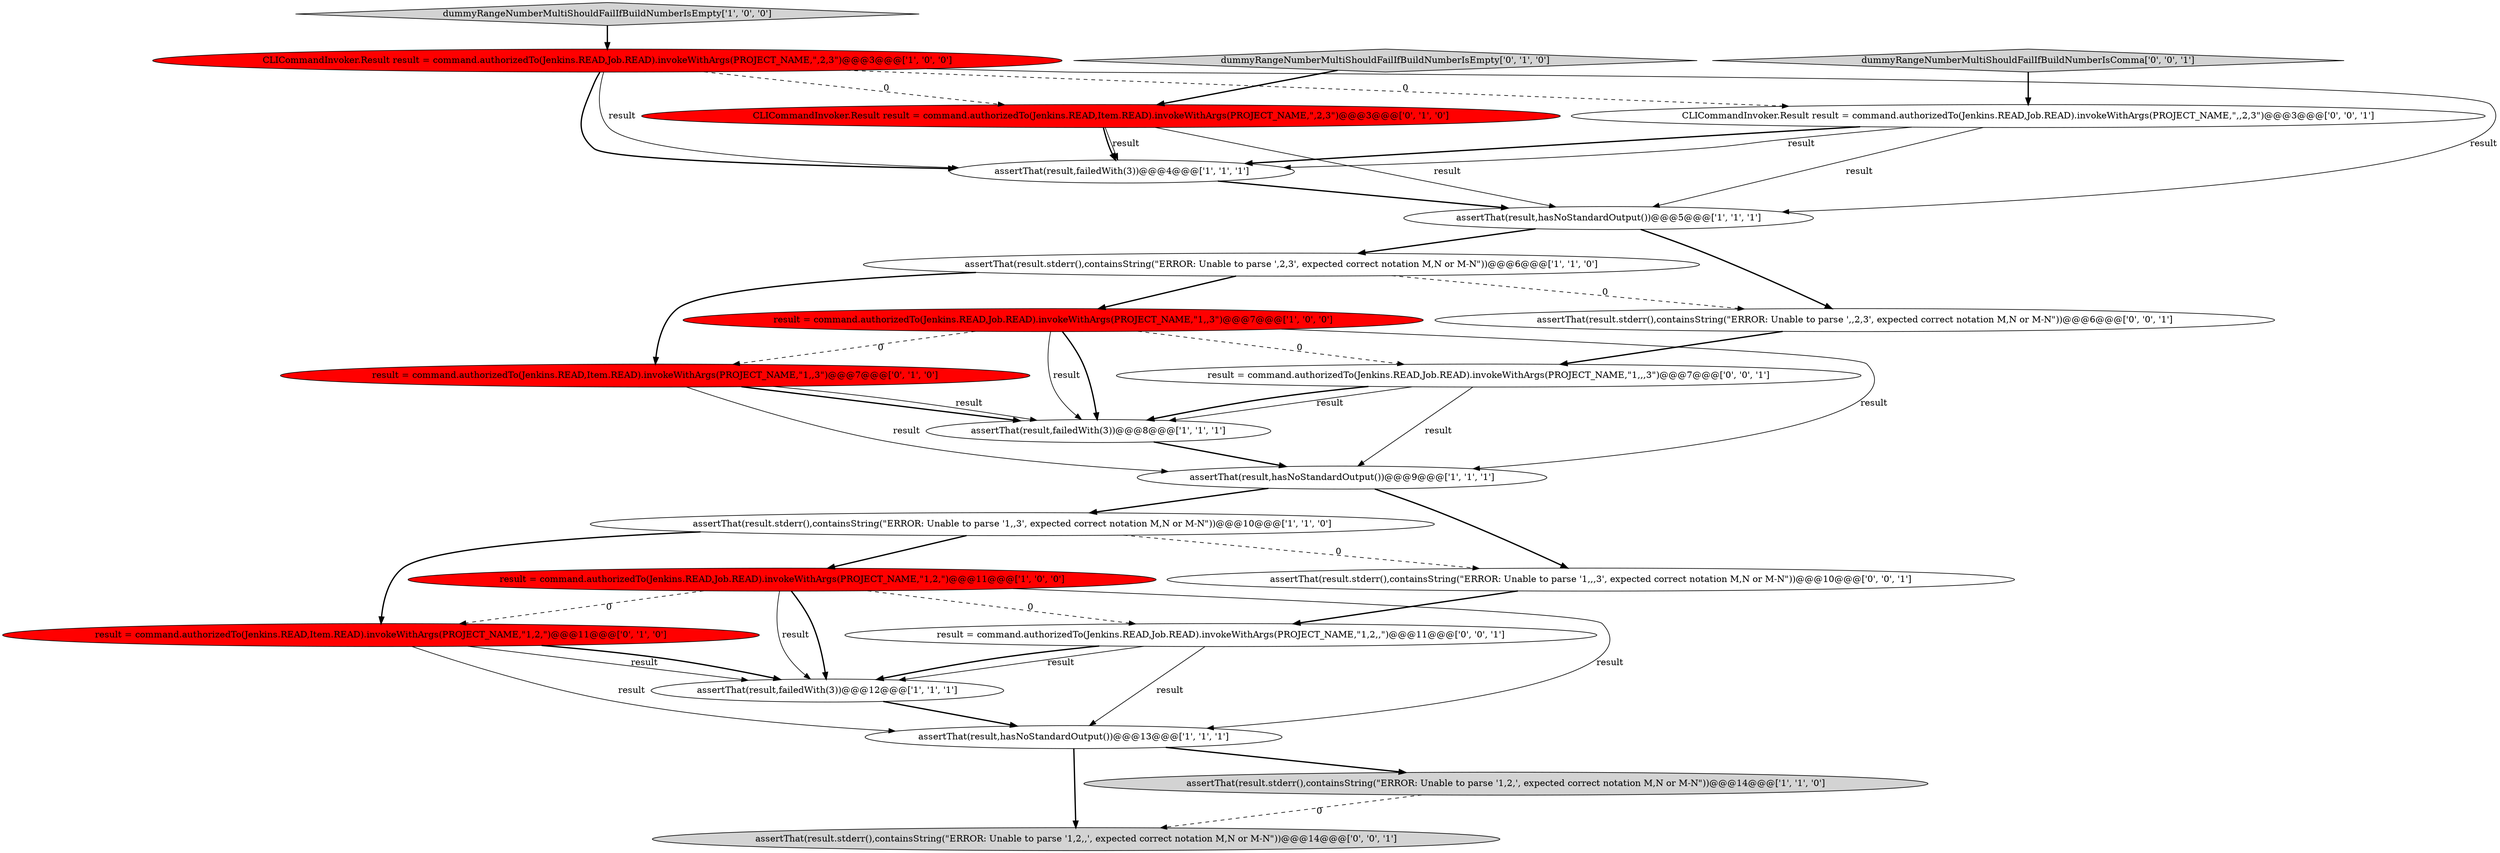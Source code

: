 digraph {
10 [style = filled, label = "assertThat(result,failedWith(3))@@@4@@@['1', '1', '1']", fillcolor = white, shape = ellipse image = "AAA0AAABBB1BBB"];
3 [style = filled, label = "assertThat(result,failedWith(3))@@@8@@@['1', '1', '1']", fillcolor = white, shape = ellipse image = "AAA0AAABBB1BBB"];
9 [style = filled, label = "result = command.authorizedTo(Jenkins.READ,Job.READ).invokeWithArgs(PROJECT_NAME,\"1,2,\")@@@11@@@['1', '0', '0']", fillcolor = red, shape = ellipse image = "AAA1AAABBB1BBB"];
11 [style = filled, label = "assertThat(result,hasNoStandardOutput())@@@13@@@['1', '1', '1']", fillcolor = white, shape = ellipse image = "AAA0AAABBB1BBB"];
17 [style = filled, label = "result = command.authorizedTo(Jenkins.READ,Job.READ).invokeWithArgs(PROJECT_NAME,\"1,,,3\")@@@7@@@['0', '0', '1']", fillcolor = white, shape = ellipse image = "AAA0AAABBB3BBB"];
0 [style = filled, label = "assertThat(result.stderr(),containsString(\"ERROR: Unable to parse '1,,3', expected correct notation M,N or M-N\"))@@@10@@@['1', '1', '0']", fillcolor = white, shape = ellipse image = "AAA0AAABBB1BBB"];
20 [style = filled, label = "CLICommandInvoker.Result result = command.authorizedTo(Jenkins.READ,Job.READ).invokeWithArgs(PROJECT_NAME,\",,2,3\")@@@3@@@['0', '0', '1']", fillcolor = white, shape = ellipse image = "AAA0AAABBB3BBB"];
15 [style = filled, label = "result = command.authorizedTo(Jenkins.READ,Item.READ).invokeWithArgs(PROJECT_NAME,\"1,,3\")@@@7@@@['0', '1', '0']", fillcolor = red, shape = ellipse image = "AAA1AAABBB2BBB"];
5 [style = filled, label = "result = command.authorizedTo(Jenkins.READ,Job.READ).invokeWithArgs(PROJECT_NAME,\"1,,3\")@@@7@@@['1', '0', '0']", fillcolor = red, shape = ellipse image = "AAA1AAABBB1BBB"];
18 [style = filled, label = "dummyRangeNumberMultiShouldFailIfBuildNumberIsComma['0', '0', '1']", fillcolor = lightgray, shape = diamond image = "AAA0AAABBB3BBB"];
19 [style = filled, label = "assertThat(result.stderr(),containsString(\"ERROR: Unable to parse '1,,,3', expected correct notation M,N or M-N\"))@@@10@@@['0', '0', '1']", fillcolor = white, shape = ellipse image = "AAA0AAABBB3BBB"];
21 [style = filled, label = "result = command.authorizedTo(Jenkins.READ,Job.READ).invokeWithArgs(PROJECT_NAME,\"1,2,,\")@@@11@@@['0', '0', '1']", fillcolor = white, shape = ellipse image = "AAA0AAABBB3BBB"];
16 [style = filled, label = "CLICommandInvoker.Result result = command.authorizedTo(Jenkins.READ,Item.READ).invokeWithArgs(PROJECT_NAME,\",2,3\")@@@3@@@['0', '1', '0']", fillcolor = red, shape = ellipse image = "AAA1AAABBB2BBB"];
14 [style = filled, label = "result = command.authorizedTo(Jenkins.READ,Item.READ).invokeWithArgs(PROJECT_NAME,\"1,2,\")@@@11@@@['0', '1', '0']", fillcolor = red, shape = ellipse image = "AAA1AAABBB2BBB"];
7 [style = filled, label = "assertThat(result.stderr(),containsString(\"ERROR: Unable to parse '1,2,', expected correct notation M,N or M-N\"))@@@14@@@['1', '1', '0']", fillcolor = lightgray, shape = ellipse image = "AAA0AAABBB1BBB"];
23 [style = filled, label = "assertThat(result.stderr(),containsString(\"ERROR: Unable to parse ',,2,3', expected correct notation M,N or M-N\"))@@@6@@@['0', '0', '1']", fillcolor = white, shape = ellipse image = "AAA0AAABBB3BBB"];
12 [style = filled, label = "assertThat(result,hasNoStandardOutput())@@@9@@@['1', '1', '1']", fillcolor = white, shape = ellipse image = "AAA0AAABBB1BBB"];
13 [style = filled, label = "dummyRangeNumberMultiShouldFailIfBuildNumberIsEmpty['0', '1', '0']", fillcolor = lightgray, shape = diamond image = "AAA0AAABBB2BBB"];
1 [style = filled, label = "dummyRangeNumberMultiShouldFailIfBuildNumberIsEmpty['1', '0', '0']", fillcolor = lightgray, shape = diamond image = "AAA0AAABBB1BBB"];
6 [style = filled, label = "assertThat(result.stderr(),containsString(\"ERROR: Unable to parse ',2,3', expected correct notation M,N or M-N\"))@@@6@@@['1', '1', '0']", fillcolor = white, shape = ellipse image = "AAA0AAABBB1BBB"];
8 [style = filled, label = "assertThat(result,hasNoStandardOutput())@@@5@@@['1', '1', '1']", fillcolor = white, shape = ellipse image = "AAA0AAABBB1BBB"];
2 [style = filled, label = "assertThat(result,failedWith(3))@@@12@@@['1', '1', '1']", fillcolor = white, shape = ellipse image = "AAA0AAABBB1BBB"];
22 [style = filled, label = "assertThat(result.stderr(),containsString(\"ERROR: Unable to parse '1,2,,', expected correct notation M,N or M-N\"))@@@14@@@['0', '0', '1']", fillcolor = lightgray, shape = ellipse image = "AAA0AAABBB3BBB"];
4 [style = filled, label = "CLICommandInvoker.Result result = command.authorizedTo(Jenkins.READ,Job.READ).invokeWithArgs(PROJECT_NAME,\",2,3\")@@@3@@@['1', '0', '0']", fillcolor = red, shape = ellipse image = "AAA1AAABBB1BBB"];
5->3 [style = bold, label=""];
4->10 [style = bold, label=""];
1->4 [style = bold, label=""];
0->9 [style = bold, label=""];
4->16 [style = dashed, label="0"];
8->23 [style = bold, label=""];
20->10 [style = solid, label="result"];
9->2 [style = bold, label=""];
16->10 [style = bold, label=""];
0->19 [style = dashed, label="0"];
14->2 [style = solid, label="result"];
9->2 [style = solid, label="result"];
16->8 [style = solid, label="result"];
16->10 [style = solid, label="result"];
8->6 [style = bold, label=""];
3->12 [style = bold, label=""];
15->3 [style = bold, label=""];
12->0 [style = bold, label=""];
21->2 [style = solid, label="result"];
4->10 [style = solid, label="result"];
14->11 [style = solid, label="result"];
13->16 [style = bold, label=""];
21->11 [style = solid, label="result"];
6->15 [style = bold, label=""];
21->2 [style = bold, label=""];
17->12 [style = solid, label="result"];
20->10 [style = bold, label=""];
5->3 [style = solid, label="result"];
17->3 [style = solid, label="result"];
6->5 [style = bold, label=""];
0->14 [style = bold, label=""];
9->11 [style = solid, label="result"];
18->20 [style = bold, label=""];
9->14 [style = dashed, label="0"];
5->17 [style = dashed, label="0"];
10->8 [style = bold, label=""];
15->3 [style = solid, label="result"];
4->20 [style = dashed, label="0"];
9->21 [style = dashed, label="0"];
6->23 [style = dashed, label="0"];
5->12 [style = solid, label="result"];
17->3 [style = bold, label=""];
11->22 [style = bold, label=""];
23->17 [style = bold, label=""];
14->2 [style = bold, label=""];
4->8 [style = solid, label="result"];
12->19 [style = bold, label=""];
5->15 [style = dashed, label="0"];
20->8 [style = solid, label="result"];
7->22 [style = dashed, label="0"];
15->12 [style = solid, label="result"];
2->11 [style = bold, label=""];
11->7 [style = bold, label=""];
19->21 [style = bold, label=""];
}
